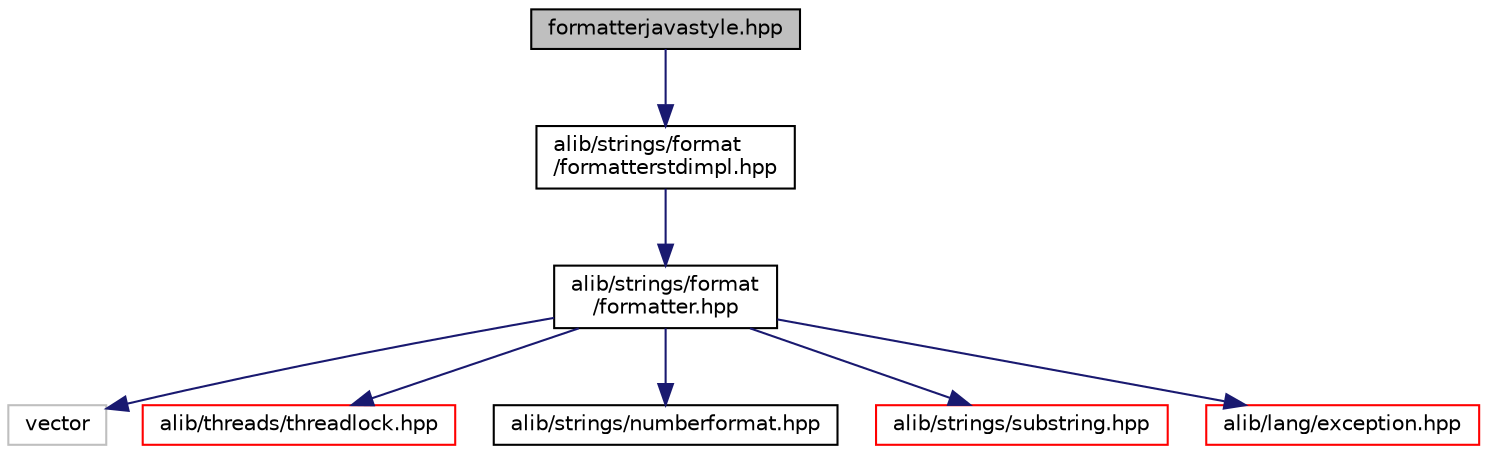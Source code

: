digraph "formatterjavastyle.hpp"
{
  edge [fontname="Helvetica",fontsize="10",labelfontname="Helvetica",labelfontsize="10"];
  node [fontname="Helvetica",fontsize="10",shape=record];
  Node0 [label="formatterjavastyle.hpp",height=0.2,width=0.4,color="black", fillcolor="grey75", style="filled", fontcolor="black"];
  Node0 -> Node1 [color="midnightblue",fontsize="10",style="solid",fontname="Helvetica"];
  Node1 [label="alib/strings/format\l/formatterstdimpl.hpp",height=0.2,width=0.4,color="black", fillcolor="white", style="filled",URL="$formatterstdimpl_8hpp.html"];
  Node1 -> Node2 [color="midnightblue",fontsize="10",style="solid",fontname="Helvetica"];
  Node2 [label="alib/strings/format\l/formatter.hpp",height=0.2,width=0.4,color="black", fillcolor="white", style="filled",URL="$formatter_8hpp.html"];
  Node2 -> Node3 [color="midnightblue",fontsize="10",style="solid",fontname="Helvetica"];
  Node3 [label="vector",height=0.2,width=0.4,color="grey75", fillcolor="white", style="filled"];
  Node2 -> Node4 [color="midnightblue",fontsize="10",style="solid",fontname="Helvetica"];
  Node4 [label="alib/threads/threadlock.hpp",height=0.2,width=0.4,color="red", fillcolor="white", style="filled",URL="$threadlock_8hpp.html"];
  Node2 -> Node66 [color="midnightblue",fontsize="10",style="solid",fontname="Helvetica"];
  Node66 [label="alib/strings/numberformat.hpp",height=0.2,width=0.4,color="black", fillcolor="white", style="filled",URL="$numberformat_8hpp.html"];
  Node2 -> Node67 [color="midnightblue",fontsize="10",style="solid",fontname="Helvetica"];
  Node67 [label="alib/strings/substring.hpp",height=0.2,width=0.4,color="red", fillcolor="white", style="filled",URL="$substring_8hpp.html"];
  Node2 -> Node55 [color="midnightblue",fontsize="10",style="solid",fontname="Helvetica"];
  Node55 [label="alib/lang/exception.hpp",height=0.2,width=0.4,color="red", fillcolor="white", style="filled",URL="$exception_8hpp.html"];
}
